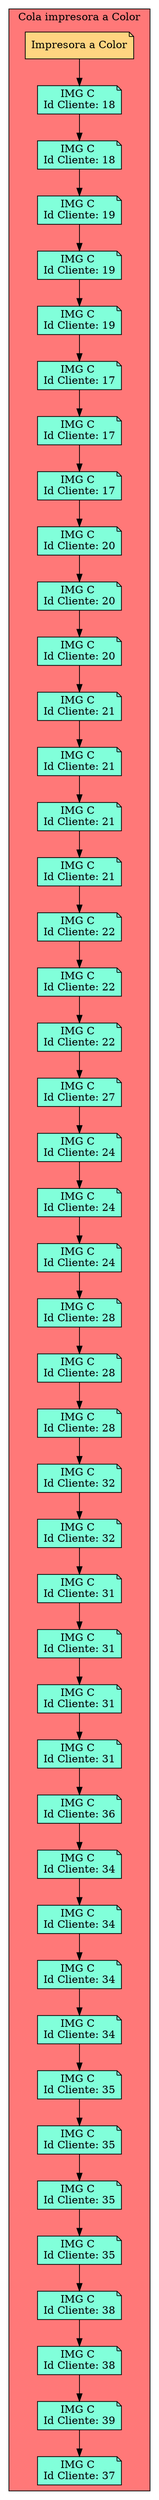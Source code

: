digraph L {
node[shape=note fillcolor="#A181FF" style =filled]
subgraph cluster_p{
    label= " Cola impresora a Color "
 raiz[label = "Impresora a Color" fillcolor="#FFD581" ]    bgcolor = "#FF7878"
Nodo807657332[label="IMG C 
Id Cliente: 18",fillcolor="#81FFDA"]
Nodo825936265[label="IMG C 
Id Cliente: 18",fillcolor="#81FFDA"]
Nodo915349526[label="IMG C 
Id Cliente: 19",fillcolor="#81FFDA"]
Nodo1280851663[label="IMG C 
Id Cliente: 19",fillcolor="#81FFDA"]
Nodo1764696127[label="IMG C 
Id Cliente: 19",fillcolor="#81FFDA"]
Nodo348984985[label="IMG C 
Id Cliente: 17",fillcolor="#81FFDA"]
Nodo2005435445[label="IMG C 
Id Cliente: 17",fillcolor="#81FFDA"]
Nodo1939990953[label="IMG C 
Id Cliente: 17",fillcolor="#81FFDA"]
Nodo1104443373[label="IMG C 
Id Cliente: 20",fillcolor="#81FFDA"]
Nodo898694235[label="IMG C 
Id Cliente: 20",fillcolor="#81FFDA"]
Nodo60292059[label="IMG C 
Id Cliente: 20",fillcolor="#81FFDA"]
Nodo96406857[label="IMG C 
Id Cliente: 21",fillcolor="#81FFDA"]
Nodo1534745514[label="IMG C 
Id Cliente: 21",fillcolor="#81FFDA"]
Nodo2003496028[label="IMG C 
Id Cliente: 21",fillcolor="#81FFDA"]
Nodo30578394[label="IMG C 
Id Cliente: 21",fillcolor="#81FFDA"]
Nodo2088371948[label="IMG C 
Id Cliente: 22",fillcolor="#81FFDA"]
Nodo1976870338[label="IMG C 
Id Cliente: 22",fillcolor="#81FFDA"]
Nodo1434234664[label="IMG C 
Id Cliente: 22",fillcolor="#81FFDA"]
Nodo757004314[label="IMG C 
Id Cliente: 27",fillcolor="#81FFDA"]
Nodo1279271200[label="IMG C 
Id Cliente: 24",fillcolor="#81FFDA"]
Nodo52908367[label="IMG C 
Id Cliente: 24",fillcolor="#81FFDA"]
Nodo1527953000[label="IMG C 
Id Cliente: 24",fillcolor="#81FFDA"]
Nodo231756373[label="IMG C 
Id Cliente: 28",fillcolor="#81FFDA"]
Nodo1786294176[label="IMG C 
Id Cliente: 28",fillcolor="#81FFDA"]
Nodo793331940[label="IMG C 
Id Cliente: 28",fillcolor="#81FFDA"]
Nodo366873404[label="IMG C 
Id Cliente: 32",fillcolor="#81FFDA"]
Nodo1217467887[label="IMG C 
Id Cliente: 32",fillcolor="#81FFDA"]
Nodo752316209[label="IMG C 
Id Cliente: 31",fillcolor="#81FFDA"]
Nodo914356853[label="IMG C 
Id Cliente: 31",fillcolor="#81FFDA"]
Nodo1229161065[label="IMG C 
Id Cliente: 31",fillcolor="#81FFDA"]
Nodo195228908[label="IMG C 
Id Cliente: 31",fillcolor="#81FFDA"]
Nodo536122141[label="IMG C 
Id Cliente: 36",fillcolor="#81FFDA"]
Nodo221634215[label="IMG C 
Id Cliente: 34",fillcolor="#81FFDA"]
Nodo2003891312[label="IMG C 
Id Cliente: 34",fillcolor="#81FFDA"]
Nodo1583159071[label="IMG C 
Id Cliente: 34",fillcolor="#81FFDA"]
Nodo607207372[label="IMG C 
Id Cliente: 34",fillcolor="#81FFDA"]
Nodo1882349076[label="IMG C 
Id Cliente: 35",fillcolor="#81FFDA"]
Nodo936292831[label="IMG C 
Id Cliente: 35",fillcolor="#81FFDA"]
Nodo130668770[label="IMG C 
Id Cliente: 35",fillcolor="#81FFDA"]
Nodo2151717[label="IMG C 
Id Cliente: 35",fillcolor="#81FFDA"]
Nodo1644231115[label="IMG C 
Id Cliente: 38",fillcolor="#81FFDA"]
Nodo537066525[label="IMG C 
Id Cliente: 38",fillcolor="#81FFDA"]
Nodo197964393[label="IMG C 
Id Cliente: 39",fillcolor="#81FFDA"]
Nodo1620890840[label="IMG C 
Id Cliente: 37",fillcolor="#81FFDA"]

raiz->Nodo807657332
Nodo807657332 -> Nodo825936265

Nodo825936265 -> Nodo915349526

Nodo915349526 -> Nodo1280851663

Nodo1280851663 -> Nodo1764696127

Nodo1764696127 -> Nodo348984985

Nodo348984985 -> Nodo2005435445

Nodo2005435445 -> Nodo1939990953

Nodo1939990953 -> Nodo1104443373

Nodo1104443373 -> Nodo898694235

Nodo898694235 -> Nodo60292059

Nodo60292059 -> Nodo96406857

Nodo96406857 -> Nodo1534745514

Nodo1534745514 -> Nodo2003496028

Nodo2003496028 -> Nodo30578394

Nodo30578394 -> Nodo2088371948

Nodo2088371948 -> Nodo1976870338

Nodo1976870338 -> Nodo1434234664

Nodo1434234664 -> Nodo757004314

Nodo757004314 -> Nodo1279271200

Nodo1279271200 -> Nodo52908367

Nodo52908367 -> Nodo1527953000

Nodo1527953000 -> Nodo231756373

Nodo231756373 -> Nodo1786294176

Nodo1786294176 -> Nodo793331940

Nodo793331940 -> Nodo366873404

Nodo366873404 -> Nodo1217467887

Nodo1217467887 -> Nodo752316209

Nodo752316209 -> Nodo914356853

Nodo914356853 -> Nodo1229161065

Nodo1229161065 -> Nodo195228908

Nodo195228908 -> Nodo536122141

Nodo536122141 -> Nodo221634215

Nodo221634215 -> Nodo2003891312

Nodo2003891312 -> Nodo1583159071

Nodo1583159071 -> Nodo607207372

Nodo607207372 -> Nodo1882349076

Nodo1882349076 -> Nodo936292831

Nodo936292831 -> Nodo130668770

Nodo130668770 -> Nodo2151717

Nodo2151717 -> Nodo1644231115

Nodo1644231115 -> Nodo537066525

Nodo537066525 -> Nodo197964393

Nodo197964393 -> Nodo1620890840
}}